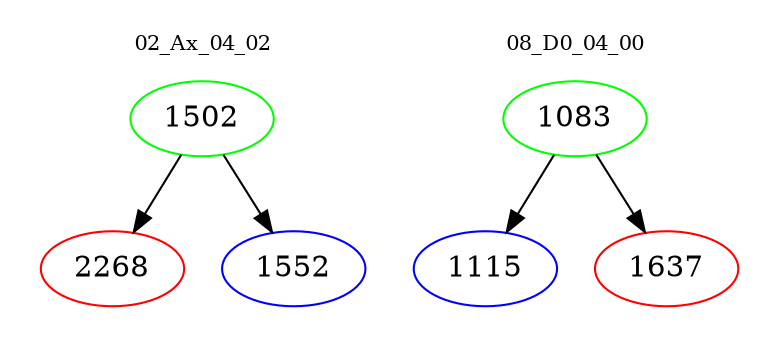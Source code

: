 digraph{
subgraph cluster_0 {
color = white
label = "02_Ax_04_02";
fontsize=10;
T0_1502 [label="1502", color="green"]
T0_1502 -> T0_2268 [color="black"]
T0_2268 [label="2268", color="red"]
T0_1502 -> T0_1552 [color="black"]
T0_1552 [label="1552", color="blue"]
}
subgraph cluster_1 {
color = white
label = "08_D0_04_00";
fontsize=10;
T1_1083 [label="1083", color="green"]
T1_1083 -> T1_1115 [color="black"]
T1_1115 [label="1115", color="blue"]
T1_1083 -> T1_1637 [color="black"]
T1_1637 [label="1637", color="red"]
}
}
